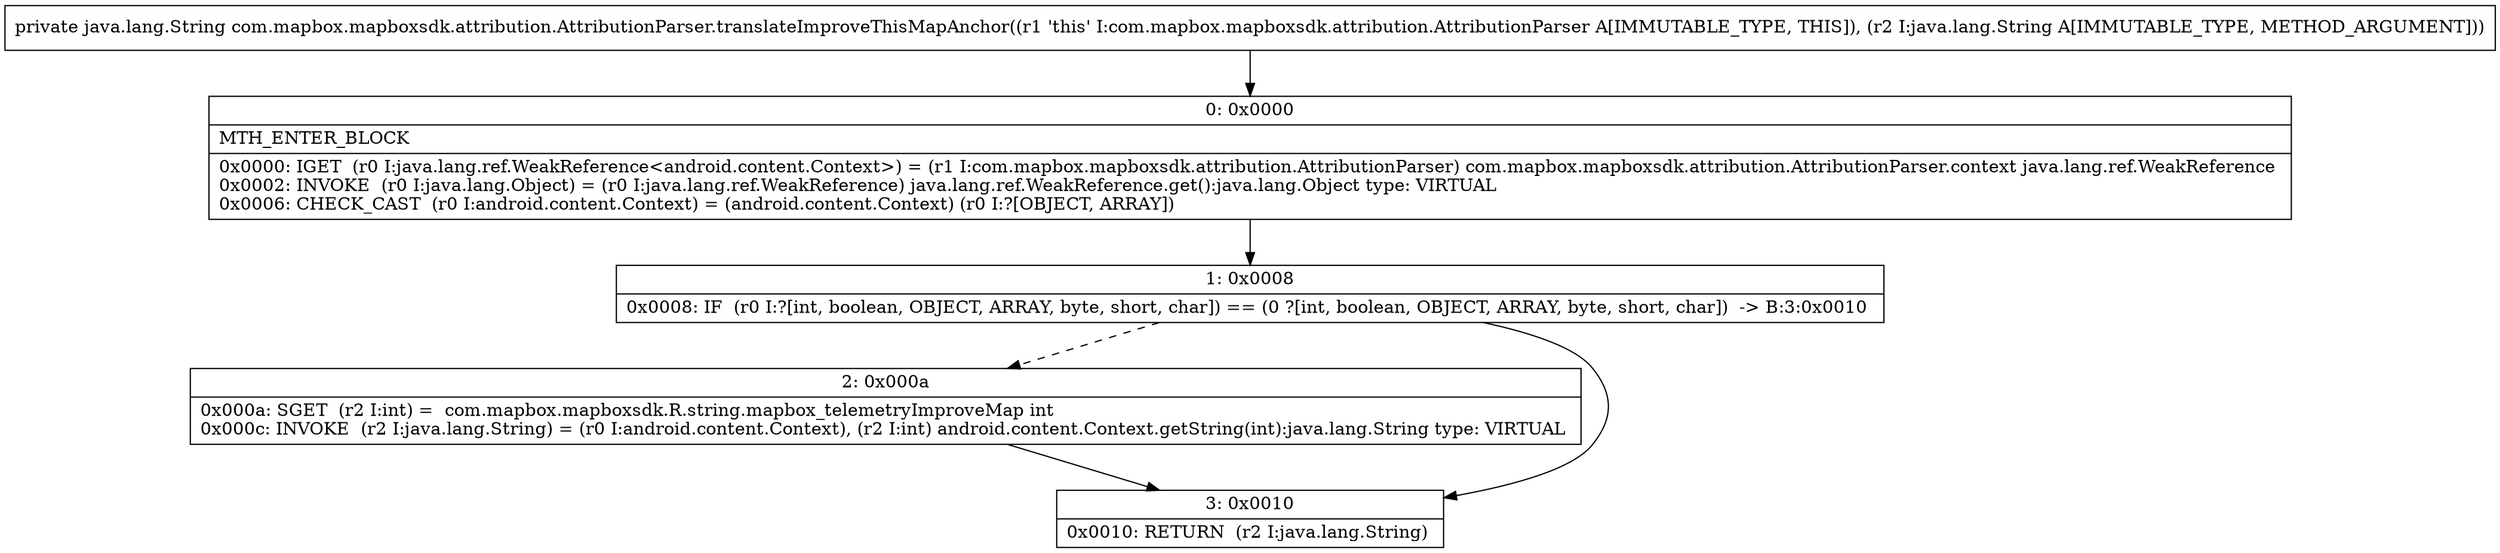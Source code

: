 digraph "CFG forcom.mapbox.mapboxsdk.attribution.AttributionParser.translateImproveThisMapAnchor(Ljava\/lang\/String;)Ljava\/lang\/String;" {
Node_0 [shape=record,label="{0\:\ 0x0000|MTH_ENTER_BLOCK\l|0x0000: IGET  (r0 I:java.lang.ref.WeakReference\<android.content.Context\>) = (r1 I:com.mapbox.mapboxsdk.attribution.AttributionParser) com.mapbox.mapboxsdk.attribution.AttributionParser.context java.lang.ref.WeakReference \l0x0002: INVOKE  (r0 I:java.lang.Object) = (r0 I:java.lang.ref.WeakReference) java.lang.ref.WeakReference.get():java.lang.Object type: VIRTUAL \l0x0006: CHECK_CAST  (r0 I:android.content.Context) = (android.content.Context) (r0 I:?[OBJECT, ARRAY]) \l}"];
Node_1 [shape=record,label="{1\:\ 0x0008|0x0008: IF  (r0 I:?[int, boolean, OBJECT, ARRAY, byte, short, char]) == (0 ?[int, boolean, OBJECT, ARRAY, byte, short, char])  \-\> B:3:0x0010 \l}"];
Node_2 [shape=record,label="{2\:\ 0x000a|0x000a: SGET  (r2 I:int) =  com.mapbox.mapboxsdk.R.string.mapbox_telemetryImproveMap int \l0x000c: INVOKE  (r2 I:java.lang.String) = (r0 I:android.content.Context), (r2 I:int) android.content.Context.getString(int):java.lang.String type: VIRTUAL \l}"];
Node_3 [shape=record,label="{3\:\ 0x0010|0x0010: RETURN  (r2 I:java.lang.String) \l}"];
MethodNode[shape=record,label="{private java.lang.String com.mapbox.mapboxsdk.attribution.AttributionParser.translateImproveThisMapAnchor((r1 'this' I:com.mapbox.mapboxsdk.attribution.AttributionParser A[IMMUTABLE_TYPE, THIS]), (r2 I:java.lang.String A[IMMUTABLE_TYPE, METHOD_ARGUMENT])) }"];
MethodNode -> Node_0;
Node_0 -> Node_1;
Node_1 -> Node_2[style=dashed];
Node_1 -> Node_3;
Node_2 -> Node_3;
}

